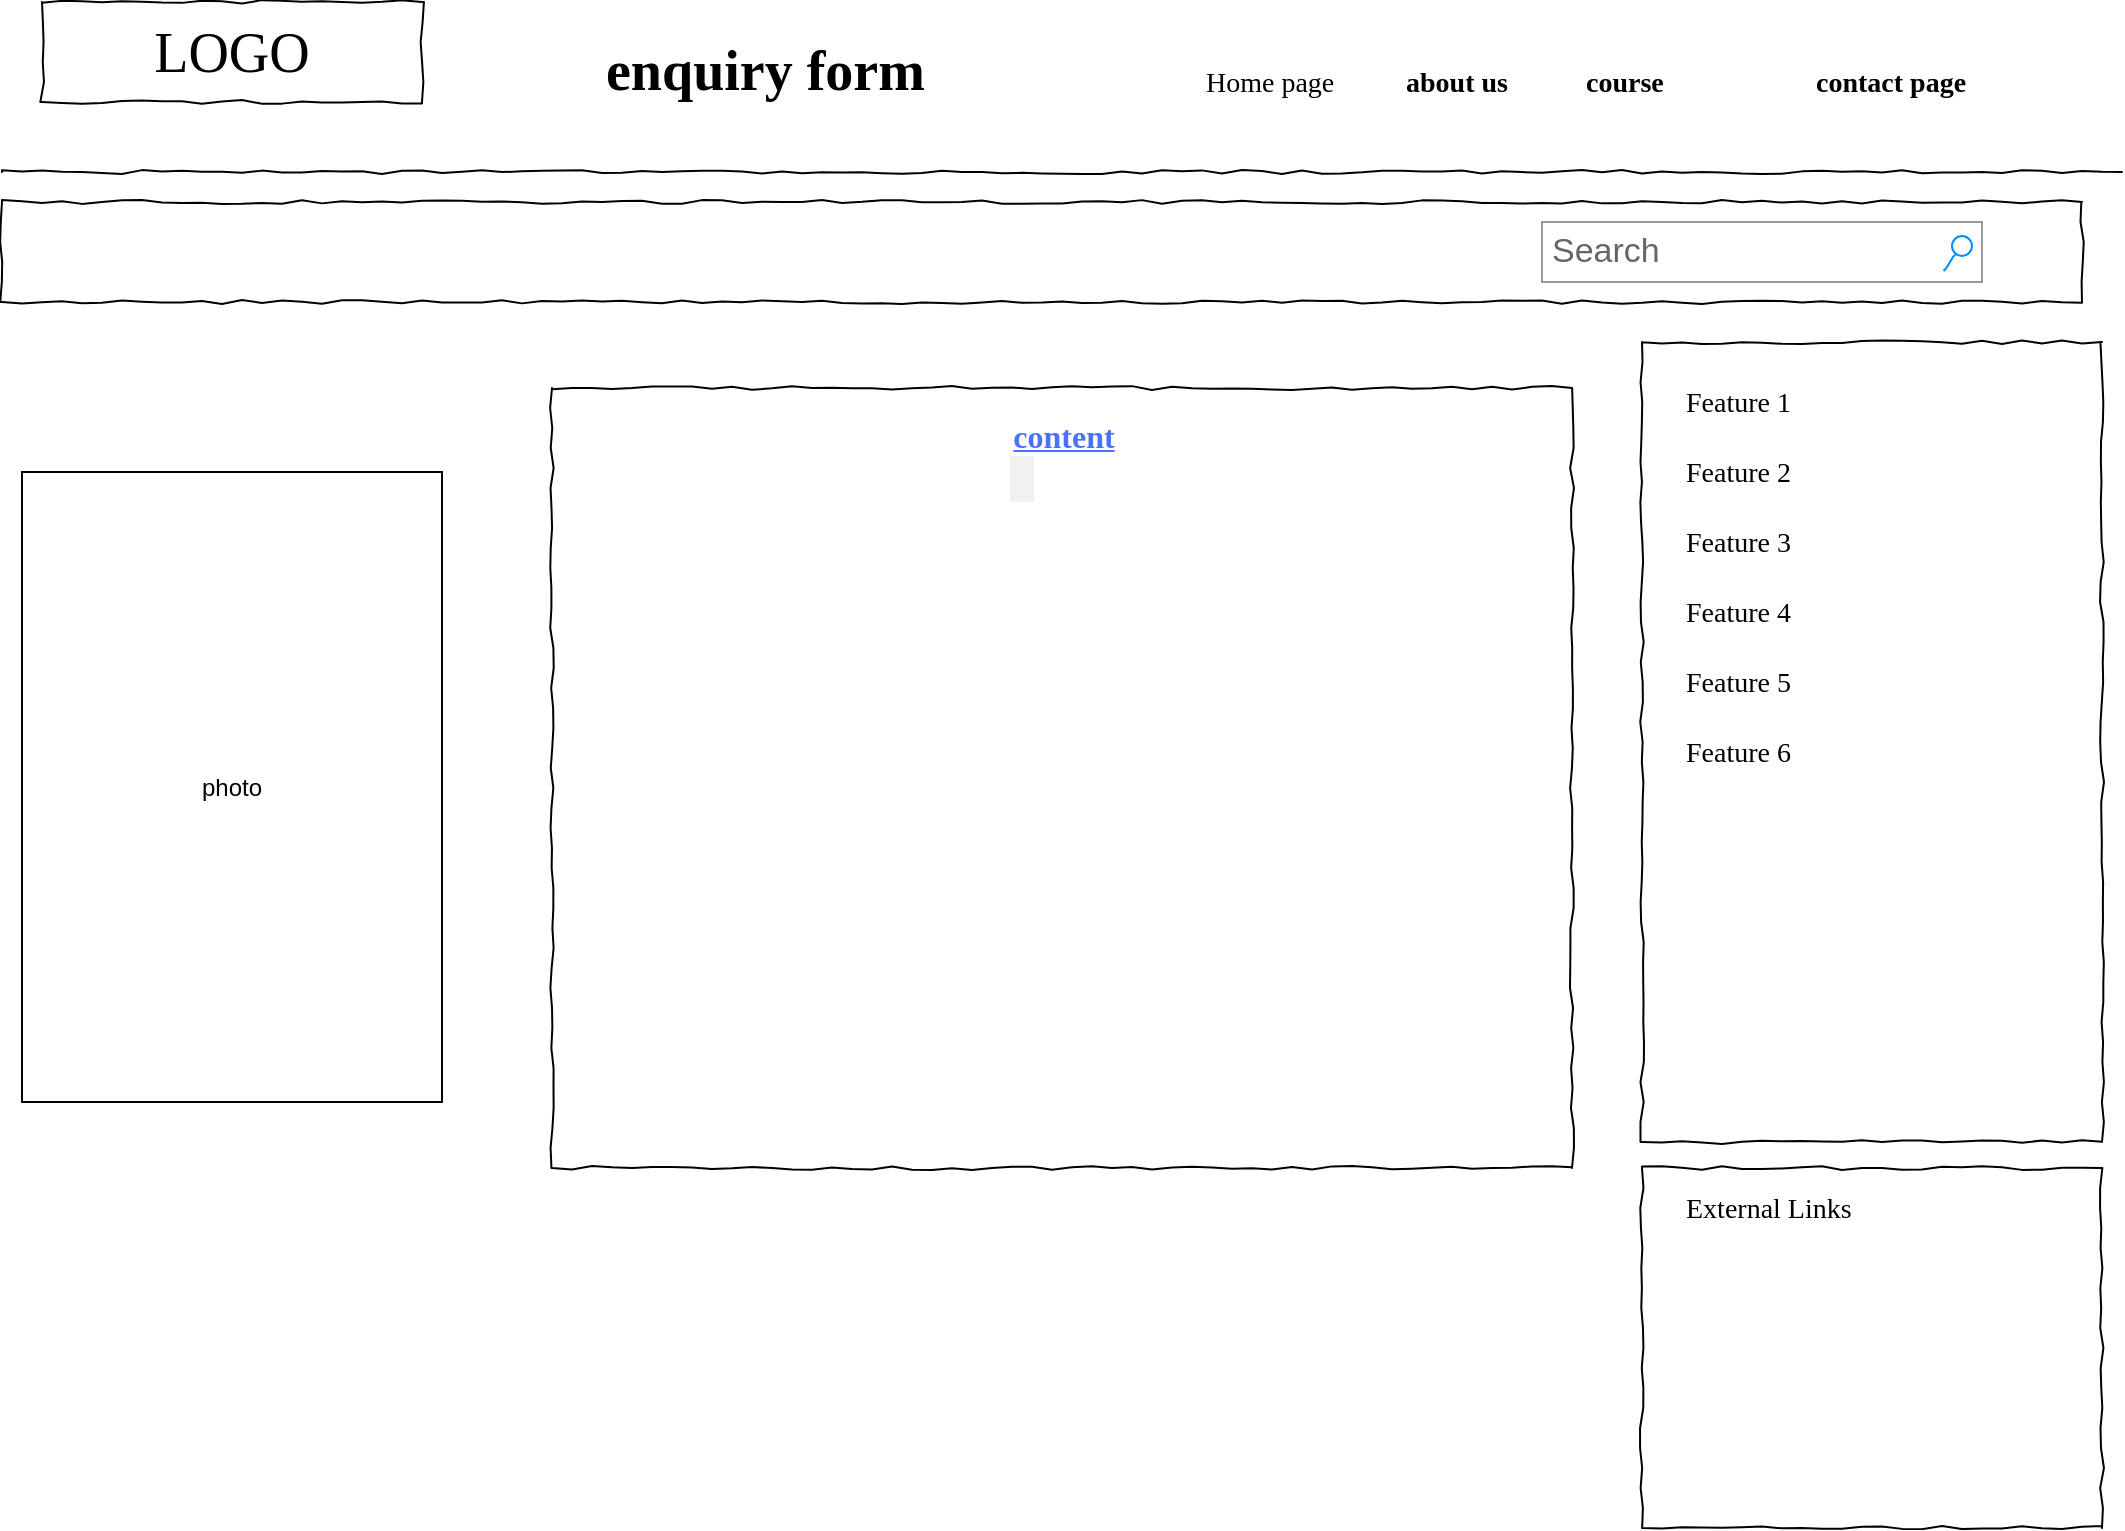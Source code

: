 <mxfile version="21.2.8" type="device">
  <diagram name="Page-1" id="03018318-947c-dd8e-b7a3-06fadd420f32">
    <mxGraphModel dx="1098" dy="828" grid="1" gridSize="10" guides="1" tooltips="1" connect="1" arrows="1" fold="1" page="1" pageScale="1" pageWidth="1100" pageHeight="850" background="#ffffff" math="0" shadow="0">
      <root>
        <mxCell id="0" />
        <mxCell id="1" parent="0" />
        <mxCell id="677b7b8949515195-2" value="LOGO" style="whiteSpace=wrap;html=1;rounded=0;shadow=0;labelBackgroundColor=none;strokeWidth=1;fontFamily=Verdana;fontSize=28;align=center;comic=1;" parent="1" vertex="1">
          <mxGeometry x="40" y="60" width="190" height="50" as="geometry" />
        </mxCell>
        <mxCell id="677b7b8949515195-3" value="Search" style="strokeWidth=1;shadow=0;dashed=0;align=center;html=1;shape=mxgraph.mockup.forms.searchBox;strokeColor=#999999;mainText=;strokeColor2=#008cff;fontColor=#666666;fontSize=17;align=left;spacingLeft=3;rounded=0;labelBackgroundColor=none;comic=1;" parent="1" vertex="1">
          <mxGeometry x="790" y="170" width="220" height="30" as="geometry" />
        </mxCell>
        <mxCell id="677b7b8949515195-9" value="" style="line;strokeWidth=1;html=1;rounded=0;shadow=0;labelBackgroundColor=none;fillColor=none;fontFamily=Verdana;fontSize=14;fontColor=#000000;align=center;comic=1;" parent="1" vertex="1">
          <mxGeometry x="20" y="140" width="1060" height="10" as="geometry" />
        </mxCell>
        <mxCell id="677b7b8949515195-10" value="" style="whiteSpace=wrap;html=1;rounded=0;shadow=0;labelBackgroundColor=none;strokeWidth=1;fillColor=none;fontFamily=Verdana;fontSize=12;align=center;comic=1;" parent="1" vertex="1">
          <mxGeometry x="20" y="160" width="1040" height="50" as="geometry" />
        </mxCell>
        <mxCell id="677b7b8949515195-11" value="&lt;b style=&quot;&quot;&gt;enquiry form&lt;br style=&quot;font-size: 28px;&quot;&gt;&lt;/b&gt;" style="text;html=1;points=[];align=left;verticalAlign=top;spacingTop=-4;fontSize=28;fontFamily=Verdana" parent="1" vertex="1">
          <mxGeometry x="320" y="75" width="60" height="20" as="geometry" />
        </mxCell>
        <mxCell id="677b7b8949515195-12" value="&lt;b&gt;about us&lt;/b&gt;" style="text;html=1;points=[];align=left;verticalAlign=top;spacingTop=-4;fontSize=14;fontFamily=Verdana" parent="1" vertex="1">
          <mxGeometry x="720" y="90" width="60" height="20" as="geometry" />
        </mxCell>
        <mxCell id="677b7b8949515195-13" value="&lt;b&gt;course&lt;/b&gt;" style="text;html=1;points=[];align=left;verticalAlign=top;spacingTop=-4;fontSize=14;fontFamily=Verdana" parent="1" vertex="1">
          <mxGeometry x="810" y="90" width="60" height="20" as="geometry" />
        </mxCell>
        <mxCell id="677b7b8949515195-14" value="&lt;b&gt;contact page&lt;/b&gt;" style="text;html=1;points=[];align=left;verticalAlign=top;spacingTop=-4;fontSize=14;fontFamily=Verdana" parent="1" vertex="1">
          <mxGeometry x="925" y="90" width="60" height="20" as="geometry" />
        </mxCell>
        <mxCell id="677b7b8949515195-15" value="&lt;div style=&quot;text-align: justify;&quot;&gt;&lt;h2 style=&quot;box-sizing: border-box; margin-top: 0px; margin-bottom: 0.5rem; font-family: Roboto, -apple-system, BlinkMacSystemFont, &amp;quot;Segoe UI&amp;quot;, &amp;quot;Helvetica Neue&amp;quot;, Arial, sans-serif, &amp;quot;Apple Color Emoji&amp;quot;, &amp;quot;Segoe UI Emoji&amp;quot;, &amp;quot;Segoe UI Symbol&amp;quot;; font-weight: 500; line-height: 1.2; color: rgb(53, 62, 78); text-align: left; background-color: rgb(240, 240, 240);&quot;&gt;&lt;div style=&quot;margin: 0px; padding: 0px; color: rgb(0, 0, 0); font-family: Gilroy; font-size: 16px; background-color: rgb(255, 255, 255);&quot; class=&quot;trans-ce&quot; data-v-d80c723c=&quot;&quot;&gt;&lt;a style=&quot;margin: 0px 0px 0px 2px; padding: 0px; cursor: pointer; outline: none; color: rgb(77, 113, 255); font-weight: 600;&quot; class=&quot;point&quot; data-v-d80c723c=&quot;&quot; data-v-61ce6cc7=&quot;&quot;&gt;content&lt;/a&gt;&lt;/div&gt;&lt;div style=&quot;margin: 0px 0px 0px 12px; padding: 0px; color: rgb(0, 0, 0); font-family: Gilroy; font-size: 16px; background-color: rgb(255, 255, 255);&quot; class=&quot;phrase-ce&quot; data-v-d80c723c=&quot;&quot;&gt;&lt;div style=&quot;margin: 0px; padding: 0px; display: inline-block; width: 22px; height: 22px; vertical-align: middle; font-size: 0px; letter-spacing: 0px;&quot; class=&quot;phraseSpeech phonetic-speech&quot; data-v-d80c723c=&quot;&quot; data-v-9a937c9a=&quot;&quot;&gt;&lt;/div&gt;&lt;/div&gt;&lt;/h2&gt;&lt;/div&gt;" style="whiteSpace=wrap;html=1;rounded=0;shadow=0;labelBackgroundColor=none;strokeWidth=1;fontFamily=Verdana;fontSize=12;align=center;verticalAlign=top;spacing=10;comic=1;" parent="1" vertex="1">
          <mxGeometry x="295" y="253" width="510" height="390" as="geometry" />
        </mxCell>
        <mxCell id="677b7b8949515195-25" value="" style="whiteSpace=wrap;html=1;rounded=0;shadow=0;labelBackgroundColor=none;strokeWidth=1;fillColor=none;fontFamily=Verdana;fontSize=12;align=center;comic=1;" parent="1" vertex="1">
          <mxGeometry x="840" y="230" width="230" height="400" as="geometry" />
        </mxCell>
        <mxCell id="677b7b8949515195-26" value="" style="whiteSpace=wrap;html=1;rounded=0;shadow=0;labelBackgroundColor=none;strokeWidth=1;fillColor=none;fontFamily=Verdana;fontSize=12;align=center;comic=1;" parent="1" vertex="1">
          <mxGeometry x="840" y="643" width="230" height="180" as="geometry" />
        </mxCell>
        <mxCell id="677b7b8949515195-42" value="External Links" style="text;html=1;points=[];align=left;verticalAlign=top;spacingTop=-4;fontSize=14;fontFamily=Verdana" parent="1" vertex="1">
          <mxGeometry x="860" y="653" width="170" height="20" as="geometry" />
        </mxCell>
        <mxCell id="677b7b8949515195-44" value="Feature 1" style="text;html=1;points=[];align=left;verticalAlign=top;spacingTop=-4;fontSize=14;fontFamily=Verdana" parent="1" vertex="1">
          <mxGeometry x="860" y="250" width="170" height="20" as="geometry" />
        </mxCell>
        <mxCell id="677b7b8949515195-45" value="Feature 2" style="text;html=1;points=[];align=left;verticalAlign=top;spacingTop=-4;fontSize=14;fontFamily=Verdana" parent="1" vertex="1">
          <mxGeometry x="860" y="285" width="170" height="20" as="geometry" />
        </mxCell>
        <mxCell id="677b7b8949515195-46" value="Feature 3" style="text;html=1;points=[];align=left;verticalAlign=top;spacingTop=-4;fontSize=14;fontFamily=Verdana" parent="1" vertex="1">
          <mxGeometry x="860" y="320" width="170" height="20" as="geometry" />
        </mxCell>
        <mxCell id="677b7b8949515195-47" value="Feature 4" style="text;html=1;points=[];align=left;verticalAlign=top;spacingTop=-4;fontSize=14;fontFamily=Verdana" parent="1" vertex="1">
          <mxGeometry x="860" y="355" width="170" height="20" as="geometry" />
        </mxCell>
        <mxCell id="677b7b8949515195-48" value="Feature 5" style="text;html=1;points=[];align=left;verticalAlign=top;spacingTop=-4;fontSize=14;fontFamily=Verdana" parent="1" vertex="1">
          <mxGeometry x="860" y="390" width="170" height="20" as="geometry" />
        </mxCell>
        <mxCell id="677b7b8949515195-49" value="Feature 6" style="text;html=1;points=[];align=left;verticalAlign=top;spacingTop=-4;fontSize=14;fontFamily=Verdana" parent="1" vertex="1">
          <mxGeometry x="860" y="425" width="170" height="20" as="geometry" />
        </mxCell>
        <mxCell id="IcbmcfHUA_Raizw9NWa9-4" value="&lt;font style=&quot;font-size: 14px;&quot;&gt;Home page&lt;/font&gt;" style="text;html=1;points=[];align=left;verticalAlign=top;spacingTop=-4;fontSize=14;fontFamily=Verdana" parent="1" vertex="1">
          <mxGeometry x="620" y="90" width="220" height="27.5" as="geometry" />
        </mxCell>
        <mxCell id="a-97KIz0Rbxc-VoZZf3s-3" style="edgeStyle=orthogonalEdgeStyle;rounded=0;orthogonalLoop=1;jettySize=auto;html=1;exitX=0.5;exitY=1;exitDx=0;exitDy=0;" parent="1" source="a-97KIz0Rbxc-VoZZf3s-2" edge="1">
          <mxGeometry relative="1" as="geometry">
            <mxPoint x="135" y="590" as="targetPoint" />
          </mxGeometry>
        </mxCell>
        <mxCell id="a-97KIz0Rbxc-VoZZf3s-2" value="photo&lt;br&gt;" style="rounded=0;whiteSpace=wrap;html=1;" parent="1" vertex="1">
          <mxGeometry x="30" y="295" width="210" height="315" as="geometry" />
        </mxCell>
      </root>
    </mxGraphModel>
  </diagram>
</mxfile>
